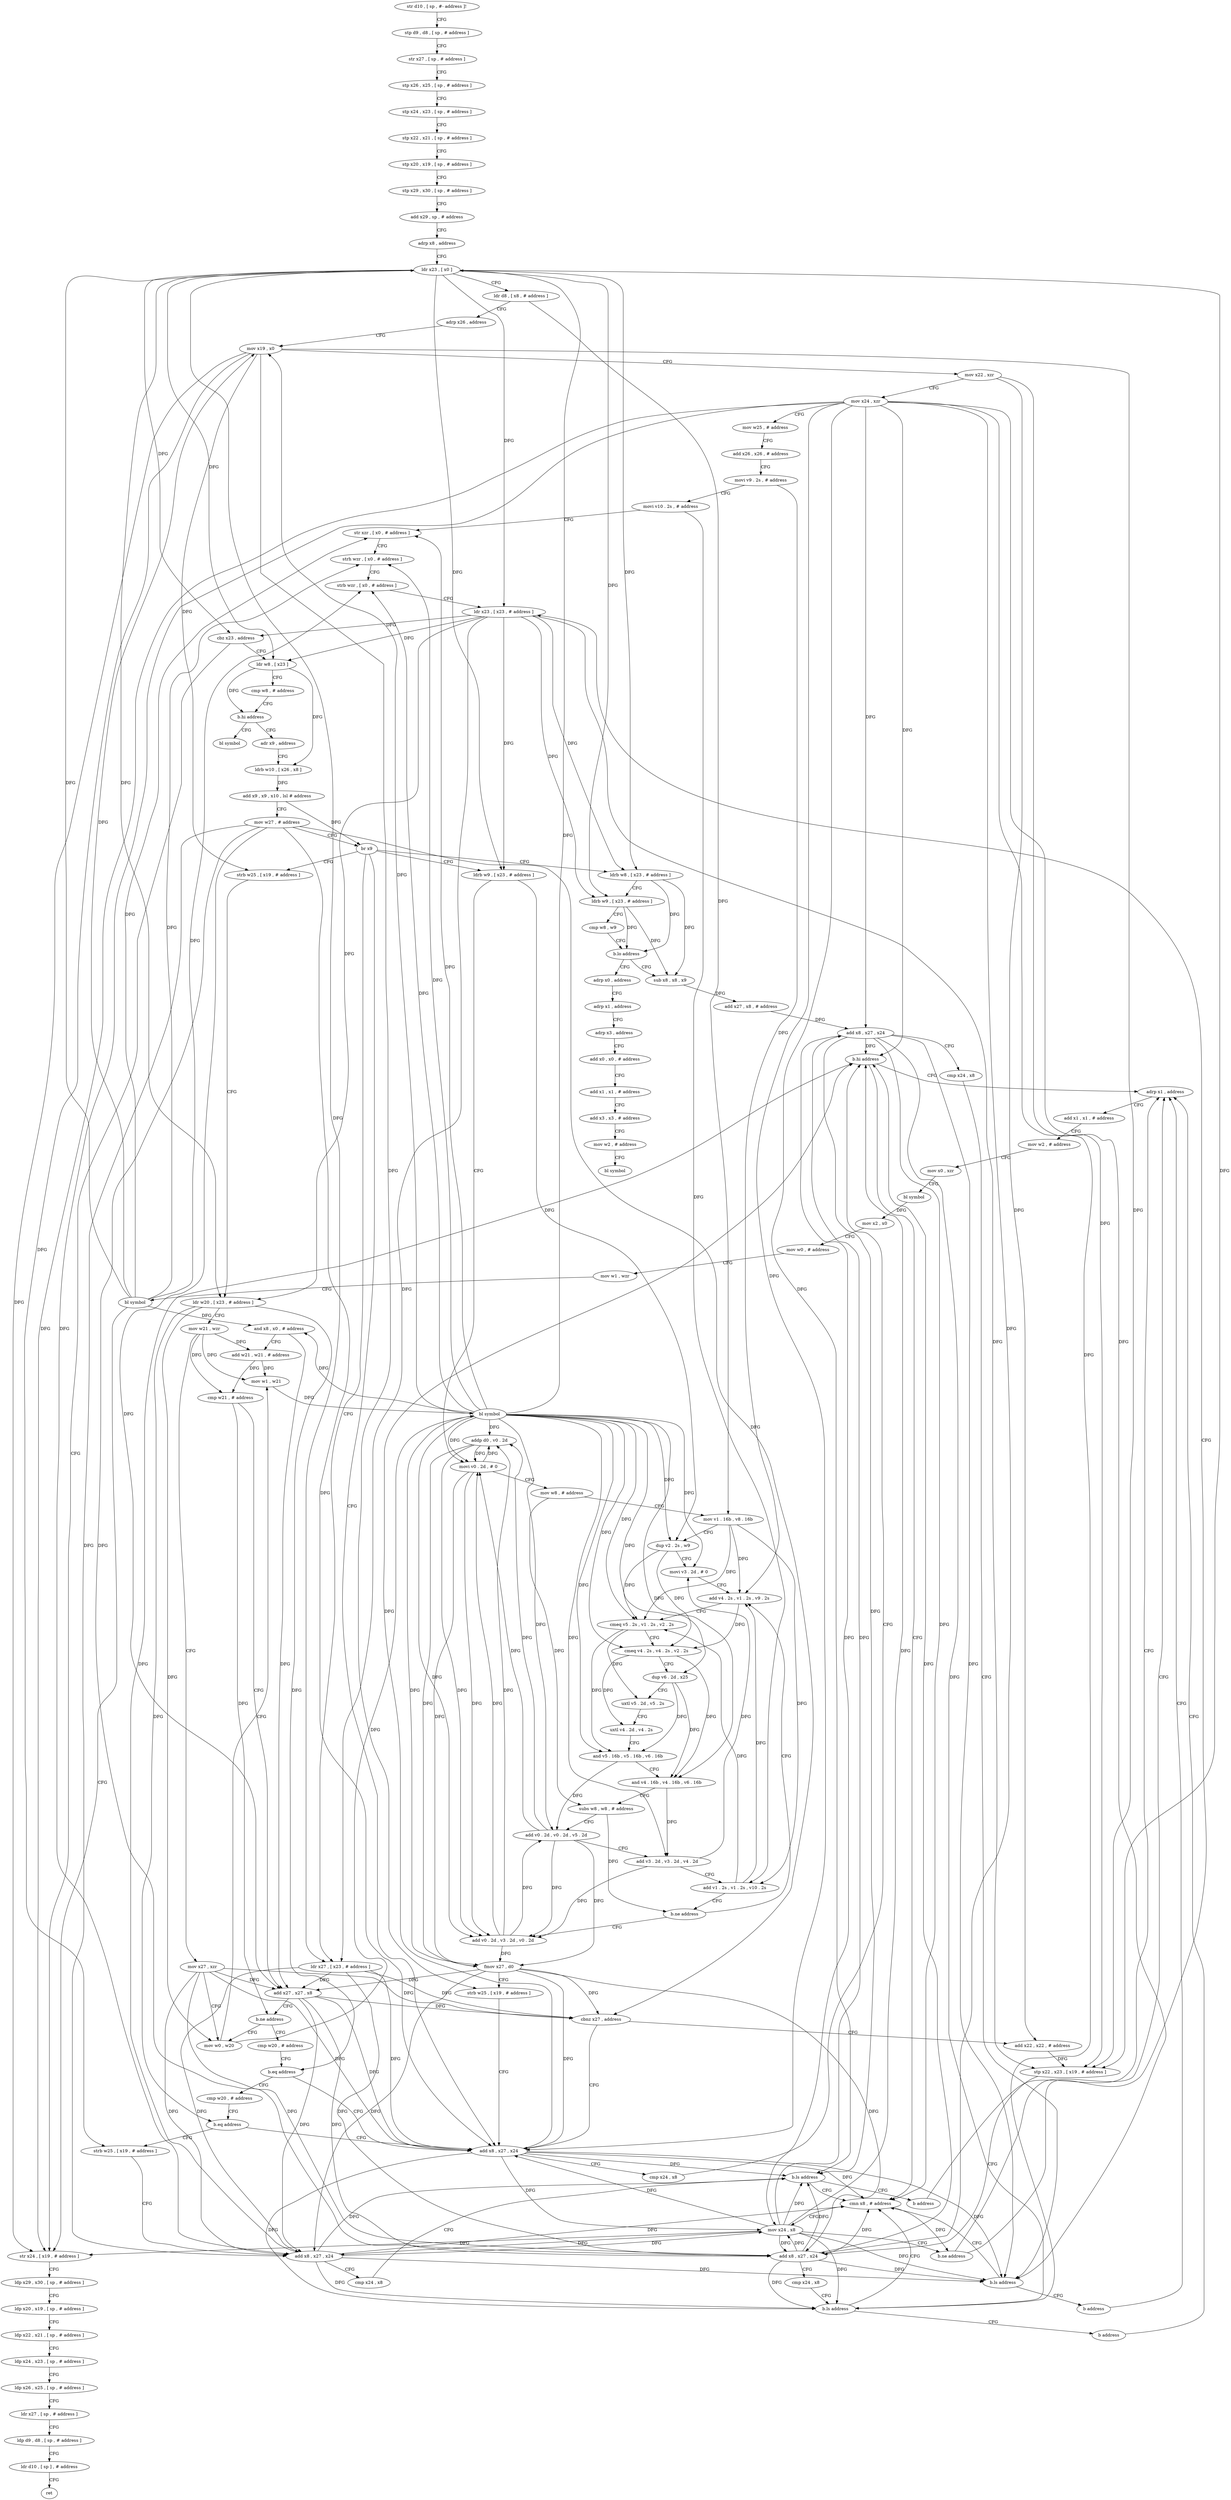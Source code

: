 digraph "func" {
"4209796" [label = "str d10 , [ sp , #- address ]!" ]
"4209800" [label = "stp d9 , d8 , [ sp , # address ]" ]
"4209804" [label = "str x27 , [ sp , # address ]" ]
"4209808" [label = "stp x26 , x25 , [ sp , # address ]" ]
"4209812" [label = "stp x24 , x23 , [ sp , # address ]" ]
"4209816" [label = "stp x22 , x21 , [ sp , # address ]" ]
"4209820" [label = "stp x20 , x19 , [ sp , # address ]" ]
"4209824" [label = "stp x29 , x30 , [ sp , # address ]" ]
"4209828" [label = "add x29 , sp , # address" ]
"4209832" [label = "adrp x8 , address" ]
"4209836" [label = "ldr x23 , [ x0 ]" ]
"4209840" [label = "ldr d8 , [ x8 , # address ]" ]
"4209844" [label = "adrp x26 , address" ]
"4209848" [label = "mov x19 , x0" ]
"4209852" [label = "mov x22 , xzr" ]
"4209856" [label = "mov x24 , xzr" ]
"4209860" [label = "mov w25 , # address" ]
"4209864" [label = "add x26 , x26 , # address" ]
"4209868" [label = "movi v9 . 2s , # address" ]
"4209872" [label = "movi v10 . 2s , # address" ]
"4209876" [label = "str xzr , [ x0 , # address ]" ]
"4209880" [label = "strh wzr , [ x0 , # address ]" ]
"4209884" [label = "strb wzr , [ x0 , # address ]" ]
"4209888" [label = "ldr x23 , [ x23 , # address ]" ]
"4210236" [label = "str x24 , [ x19 , # address ]" ]
"4210240" [label = "ldp x29 , x30 , [ sp , # address ]" ]
"4210244" [label = "ldp x20 , x19 , [ sp , # address ]" ]
"4210248" [label = "ldp x22 , x21 , [ sp , # address ]" ]
"4210252" [label = "ldp x24 , x23 , [ sp , # address ]" ]
"4210256" [label = "ldp x26 , x25 , [ sp , # address ]" ]
"4210260" [label = "ldr x27 , [ sp , # address ]" ]
"4210264" [label = "ldp d9 , d8 , [ sp , # address ]" ]
"4210268" [label = "ldr d10 , [ sp ] , # address" ]
"4210272" [label = "ret" ]
"4209896" [label = "ldr w8 , [ x23 ]" ]
"4209900" [label = "cmp w8 , # address" ]
"4209904" [label = "b.hi address" ]
"4210276" [label = "bl symbol" ]
"4209908" [label = "adr x9 , address" ]
"4209912" [label = "ldrb w10 , [ x26 , x8 ]" ]
"4209916" [label = "add x9 , x9 , x10 , lsl # address" ]
"4209920" [label = "mov w27 , # address" ]
"4209924" [label = "br x9" ]
"4209928" [label = "ldrb w8 , [ x23 , # address ]" ]
"4209968" [label = "ldr x27 , [ x23 , # address ]" ]
"4210000" [label = "strb w25 , [ x19 , # address ]" ]
"4210084" [label = "ldrb w9 , [ x23 , # address ]" ]
"4210176" [label = "add x8 , x27 , x24" ]
"4209932" [label = "ldrb w9 , [ x23 , # address ]" ]
"4209936" [label = "cmp w8 , w9" ]
"4209940" [label = "b.lo address" ]
"4210280" [label = "adrp x0 , address" ]
"4209944" [label = "sub x8 , x8 , x9" ]
"4209972" [label = "cbnz x27 , address" ]
"4209976" [label = "add x22 , x22 , # address" ]
"4210004" [label = "ldr w20 , [ x23 , # address ]" ]
"4210008" [label = "mov w21 , wzr" ]
"4210012" [label = "mov x27 , xzr" ]
"4210016" [label = "mov w0 , w20" ]
"4210088" [label = "movi v0 . 2d , # 0" ]
"4210092" [label = "mov w8 , # address" ]
"4210096" [label = "mov v1 . 16b , v8 . 16b" ]
"4210100" [label = "dup v2 . 2s , w9" ]
"4210104" [label = "movi v3 . 2d , # 0" ]
"4210108" [label = "add v4 . 2s , v1 . 2s , v9 . 2s" ]
"4210180" [label = "cmp x24 , x8" ]
"4210184" [label = "b.hi address" ]
"4210200" [label = "adrp x1 , address" ]
"4210188" [label = "cmn x8 , # address" ]
"4210284" [label = "adrp x1 , address" ]
"4210288" [label = "adrp x3 , address" ]
"4210292" [label = "add x0 , x0 , # address" ]
"4210296" [label = "add x1 , x1 , # address" ]
"4210300" [label = "add x3 , x3 , # address" ]
"4210304" [label = "mov w2 , # address" ]
"4210308" [label = "bl symbol" ]
"4209948" [label = "add x27 , x8 , # address" ]
"4209952" [label = "add x8 , x27 , x24" ]
"4209956" [label = "cmp x24 , x8" ]
"4209960" [label = "b.ls address" ]
"4209964" [label = "b address" ]
"4209980" [label = "stp x22 , x23 , [ x19 , # address ]" ]
"4209984" [label = "add x8 , x27 , x24" ]
"4209988" [label = "cmp x24 , x8" ]
"4209992" [label = "b.ls address" ]
"4209996" [label = "b address" ]
"4210020" [label = "mov w1 , w21" ]
"4210024" [label = "bl symbol" ]
"4210028" [label = "and x8 , x0 , # address" ]
"4210032" [label = "add w21 , w21 , # address" ]
"4210036" [label = "cmp w21 , # address" ]
"4210040" [label = "add x27 , x27 , x8" ]
"4210044" [label = "b.ne address" ]
"4210048" [label = "cmp w20 , # address" ]
"4210052" [label = "b.eq address" ]
"4210056" [label = "cmp w20 , # address" ]
"4210112" [label = "cmeq v5 . 2s , v1 . 2s , v2 . 2s" ]
"4210116" [label = "cmeq v4 . 2s , v4 . 2s , v2 . 2s" ]
"4210120" [label = "dup v6 . 2d , x25" ]
"4210124" [label = "uxtl v5 . 2d , v5 . 2s" ]
"4210128" [label = "uxtl v4 . 2d , v4 . 2s" ]
"4210132" [label = "and v5 . 16b , v5 . 16b , v6 . 16b" ]
"4210136" [label = "and v4 . 16b , v4 . 16b , v6 . 16b" ]
"4210140" [label = "subs w8 , w8 , # address" ]
"4210144" [label = "add v0 . 2d , v0 . 2d , v5 . 2d" ]
"4210148" [label = "add v3 . 2d , v3 . 2d , v4 . 2d" ]
"4210152" [label = "add v1 . 2s , v1 . 2s , v10 . 2s" ]
"4210156" [label = "b.ne address" ]
"4210160" [label = "add v0 . 2d , v3 . 2d , v0 . 2d" ]
"4210164" [label = "addp d0 , v0 . 2d" ]
"4210168" [label = "fmov x27 , d0" ]
"4210172" [label = "strb w25 , [ x19 , # address ]" ]
"4210204" [label = "add x1 , x1 , # address" ]
"4210208" [label = "mov w2 , # address" ]
"4210212" [label = "mov x0 , xzr" ]
"4210216" [label = "bl symbol" ]
"4210220" [label = "mov x2 , x0" ]
"4210224" [label = "mov w0 , # address" ]
"4210228" [label = "mov w1 , wzr" ]
"4210232" [label = "bl symbol" ]
"4210192" [label = "mov x24 , x8" ]
"4210196" [label = "b.ne address" ]
"4210060" [label = "b.eq address" ]
"4210064" [label = "strb w25 , [ x19 , # address ]" ]
"4209892" [label = "cbz x23 , address" ]
"4210068" [label = "add x8 , x27 , x24" ]
"4210072" [label = "cmp x24 , x8" ]
"4210076" [label = "b.ls address" ]
"4210080" [label = "b address" ]
"4209796" -> "4209800" [ label = "CFG" ]
"4209800" -> "4209804" [ label = "CFG" ]
"4209804" -> "4209808" [ label = "CFG" ]
"4209808" -> "4209812" [ label = "CFG" ]
"4209812" -> "4209816" [ label = "CFG" ]
"4209816" -> "4209820" [ label = "CFG" ]
"4209820" -> "4209824" [ label = "CFG" ]
"4209824" -> "4209828" [ label = "CFG" ]
"4209828" -> "4209832" [ label = "CFG" ]
"4209832" -> "4209836" [ label = "CFG" ]
"4209836" -> "4209840" [ label = "CFG" ]
"4209836" -> "4209888" [ label = "DFG" ]
"4209836" -> "4209892" [ label = "DFG" ]
"4209836" -> "4209896" [ label = "DFG" ]
"4209836" -> "4209928" [ label = "DFG" ]
"4209836" -> "4209932" [ label = "DFG" ]
"4209836" -> "4209968" [ label = "DFG" ]
"4209836" -> "4210004" [ label = "DFG" ]
"4209836" -> "4210084" [ label = "DFG" ]
"4209836" -> "4209980" [ label = "DFG" ]
"4209840" -> "4209844" [ label = "CFG" ]
"4209840" -> "4210096" [ label = "DFG" ]
"4209844" -> "4209848" [ label = "CFG" ]
"4209848" -> "4209852" [ label = "CFG" ]
"4209848" -> "4210236" [ label = "DFG" ]
"4209848" -> "4210000" [ label = "DFG" ]
"4209848" -> "4209980" [ label = "DFG" ]
"4209848" -> "4210172" [ label = "DFG" ]
"4209848" -> "4210064" [ label = "DFG" ]
"4209852" -> "4209856" [ label = "CFG" ]
"4209852" -> "4209976" [ label = "DFG" ]
"4209852" -> "4209980" [ label = "DFG" ]
"4209856" -> "4209860" [ label = "CFG" ]
"4209856" -> "4210236" [ label = "DFG" ]
"4209856" -> "4210176" [ label = "DFG" ]
"4209856" -> "4210184" [ label = "DFG" ]
"4209856" -> "4209952" [ label = "DFG" ]
"4209856" -> "4209960" [ label = "DFG" ]
"4209856" -> "4209984" [ label = "DFG" ]
"4209856" -> "4209992" [ label = "DFG" ]
"4209856" -> "4210068" [ label = "DFG" ]
"4209856" -> "4210076" [ label = "DFG" ]
"4209860" -> "4209864" [ label = "CFG" ]
"4209864" -> "4209868" [ label = "CFG" ]
"4209868" -> "4209872" [ label = "CFG" ]
"4209868" -> "4210108" [ label = "DFG" ]
"4209872" -> "4209876" [ label = "CFG" ]
"4209872" -> "4210152" [ label = "DFG" ]
"4209876" -> "4209880" [ label = "CFG" ]
"4209880" -> "4209884" [ label = "CFG" ]
"4209884" -> "4209888" [ label = "CFG" ]
"4209888" -> "4209892" [ label = "DFG" ]
"4209888" -> "4209896" [ label = "DFG" ]
"4209888" -> "4209928" [ label = "DFG" ]
"4209888" -> "4209932" [ label = "DFG" ]
"4209888" -> "4209968" [ label = "DFG" ]
"4209888" -> "4210004" [ label = "DFG" ]
"4209888" -> "4210084" [ label = "DFG" ]
"4209888" -> "4209980" [ label = "DFG" ]
"4210236" -> "4210240" [ label = "CFG" ]
"4210240" -> "4210244" [ label = "CFG" ]
"4210244" -> "4210248" [ label = "CFG" ]
"4210248" -> "4210252" [ label = "CFG" ]
"4210252" -> "4210256" [ label = "CFG" ]
"4210256" -> "4210260" [ label = "CFG" ]
"4210260" -> "4210264" [ label = "CFG" ]
"4210264" -> "4210268" [ label = "CFG" ]
"4210268" -> "4210272" [ label = "CFG" ]
"4209896" -> "4209900" [ label = "CFG" ]
"4209896" -> "4209904" [ label = "DFG" ]
"4209896" -> "4209912" [ label = "DFG" ]
"4209900" -> "4209904" [ label = "CFG" ]
"4209904" -> "4210276" [ label = "CFG" ]
"4209904" -> "4209908" [ label = "CFG" ]
"4209908" -> "4209912" [ label = "CFG" ]
"4209912" -> "4209916" [ label = "DFG" ]
"4209916" -> "4209920" [ label = "CFG" ]
"4209916" -> "4209924" [ label = "DFG" ]
"4209920" -> "4209924" [ label = "CFG" ]
"4209920" -> "4209972" [ label = "DFG" ]
"4209920" -> "4210176" [ label = "DFG" ]
"4209920" -> "4209984" [ label = "DFG" ]
"4209920" -> "4210040" [ label = "DFG" ]
"4209920" -> "4210068" [ label = "DFG" ]
"4209924" -> "4209928" [ label = "CFG" ]
"4209924" -> "4209968" [ label = "CFG" ]
"4209924" -> "4210000" [ label = "CFG" ]
"4209924" -> "4210084" [ label = "CFG" ]
"4209924" -> "4210176" [ label = "CFG" ]
"4209928" -> "4209932" [ label = "CFG" ]
"4209928" -> "4209940" [ label = "DFG" ]
"4209928" -> "4209944" [ label = "DFG" ]
"4209968" -> "4209972" [ label = "DFG" ]
"4209968" -> "4210176" [ label = "DFG" ]
"4209968" -> "4209984" [ label = "DFG" ]
"4209968" -> "4210040" [ label = "DFG" ]
"4209968" -> "4210068" [ label = "DFG" ]
"4210000" -> "4210004" [ label = "CFG" ]
"4210084" -> "4210088" [ label = "CFG" ]
"4210084" -> "4210100" [ label = "DFG" ]
"4210176" -> "4210180" [ label = "CFG" ]
"4210176" -> "4210184" [ label = "DFG" ]
"4210176" -> "4209960" [ label = "DFG" ]
"4210176" -> "4209992" [ label = "DFG" ]
"4210176" -> "4210188" [ label = "DFG" ]
"4210176" -> "4210192" [ label = "DFG" ]
"4210176" -> "4210076" [ label = "DFG" ]
"4209932" -> "4209936" [ label = "CFG" ]
"4209932" -> "4209940" [ label = "DFG" ]
"4209932" -> "4209944" [ label = "DFG" ]
"4209936" -> "4209940" [ label = "CFG" ]
"4209940" -> "4210280" [ label = "CFG" ]
"4209940" -> "4209944" [ label = "CFG" ]
"4210280" -> "4210284" [ label = "CFG" ]
"4209944" -> "4209948" [ label = "DFG" ]
"4209972" -> "4210176" [ label = "CFG" ]
"4209972" -> "4209976" [ label = "CFG" ]
"4209976" -> "4209980" [ label = "DFG" ]
"4210004" -> "4210008" [ label = "CFG" ]
"4210004" -> "4210016" [ label = "DFG" ]
"4210004" -> "4210052" [ label = "DFG" ]
"4210004" -> "4210060" [ label = "DFG" ]
"4210008" -> "4210012" [ label = "CFG" ]
"4210008" -> "4210020" [ label = "DFG" ]
"4210008" -> "4210032" [ label = "DFG" ]
"4210008" -> "4210036" [ label = "DFG" ]
"4210012" -> "4210016" [ label = "CFG" ]
"4210012" -> "4209972" [ label = "DFG" ]
"4210012" -> "4210176" [ label = "DFG" ]
"4210012" -> "4209984" [ label = "DFG" ]
"4210012" -> "4210040" [ label = "DFG" ]
"4210012" -> "4210068" [ label = "DFG" ]
"4210016" -> "4210020" [ label = "CFG" ]
"4210016" -> "4210024" [ label = "DFG" ]
"4210088" -> "4210092" [ label = "CFG" ]
"4210088" -> "4210160" [ label = "DFG" ]
"4210088" -> "4210164" [ label = "DFG" ]
"4210088" -> "4210168" [ label = "DFG" ]
"4210092" -> "4210096" [ label = "CFG" ]
"4210092" -> "4210140" [ label = "DFG" ]
"4210096" -> "4210100" [ label = "CFG" ]
"4210096" -> "4210108" [ label = "DFG" ]
"4210096" -> "4210112" [ label = "DFG" ]
"4210096" -> "4210152" [ label = "DFG" ]
"4210100" -> "4210104" [ label = "CFG" ]
"4210100" -> "4210112" [ label = "DFG" ]
"4210100" -> "4210116" [ label = "DFG" ]
"4210104" -> "4210108" [ label = "CFG" ]
"4210108" -> "4210112" [ label = "CFG" ]
"4210108" -> "4210116" [ label = "DFG" ]
"4210180" -> "4210184" [ label = "CFG" ]
"4210184" -> "4210200" [ label = "CFG" ]
"4210184" -> "4210188" [ label = "CFG" ]
"4210200" -> "4210204" [ label = "CFG" ]
"4210188" -> "4210192" [ label = "CFG" ]
"4210188" -> "4210196" [ label = "DFG" ]
"4210284" -> "4210288" [ label = "CFG" ]
"4210288" -> "4210292" [ label = "CFG" ]
"4210292" -> "4210296" [ label = "CFG" ]
"4210296" -> "4210300" [ label = "CFG" ]
"4210300" -> "4210304" [ label = "CFG" ]
"4210304" -> "4210308" [ label = "CFG" ]
"4209948" -> "4209952" [ label = "DFG" ]
"4209952" -> "4209956" [ label = "CFG" ]
"4209952" -> "4210184" [ label = "DFG" ]
"4209952" -> "4209960" [ label = "DFG" ]
"4209952" -> "4209992" [ label = "DFG" ]
"4209952" -> "4210188" [ label = "DFG" ]
"4209952" -> "4210192" [ label = "DFG" ]
"4209952" -> "4210076" [ label = "DFG" ]
"4209956" -> "4209960" [ label = "CFG" ]
"4209960" -> "4210188" [ label = "CFG" ]
"4209960" -> "4209964" [ label = "CFG" ]
"4209964" -> "4210200" [ label = "CFG" ]
"4209980" -> "4209984" [ label = "CFG" ]
"4209984" -> "4209988" [ label = "CFG" ]
"4209984" -> "4210184" [ label = "DFG" ]
"4209984" -> "4209960" [ label = "DFG" ]
"4209984" -> "4209992" [ label = "DFG" ]
"4209984" -> "4210188" [ label = "DFG" ]
"4209984" -> "4210192" [ label = "DFG" ]
"4209984" -> "4210076" [ label = "DFG" ]
"4209988" -> "4209992" [ label = "CFG" ]
"4209992" -> "4210188" [ label = "CFG" ]
"4209992" -> "4209996" [ label = "CFG" ]
"4209996" -> "4210200" [ label = "CFG" ]
"4210020" -> "4210024" [ label = "DFG" ]
"4210024" -> "4210028" [ label = "DFG" ]
"4210024" -> "4209836" [ label = "DFG" ]
"4210024" -> "4209848" [ label = "DFG" ]
"4210024" -> "4209876" [ label = "DFG" ]
"4210024" -> "4209880" [ label = "DFG" ]
"4210024" -> "4209884" [ label = "DFG" ]
"4210024" -> "4210088" [ label = "DFG" ]
"4210024" -> "4210104" [ label = "DFG" ]
"4210024" -> "4210144" [ label = "DFG" ]
"4210024" -> "4210160" [ label = "DFG" ]
"4210024" -> "4210164" [ label = "DFG" ]
"4210024" -> "4210168" [ label = "DFG" ]
"4210024" -> "4210100" [ label = "DFG" ]
"4210024" -> "4210112" [ label = "DFG" ]
"4210024" -> "4210116" [ label = "DFG" ]
"4210024" -> "4210148" [ label = "DFG" ]
"4210024" -> "4210120" [ label = "DFG" ]
"4210024" -> "4210132" [ label = "DFG" ]
"4210024" -> "4210136" [ label = "DFG" ]
"4210028" -> "4210032" [ label = "CFG" ]
"4210028" -> "4210040" [ label = "DFG" ]
"4210032" -> "4210036" [ label = "DFG" ]
"4210032" -> "4210020" [ label = "DFG" ]
"4210036" -> "4210040" [ label = "CFG" ]
"4210036" -> "4210044" [ label = "DFG" ]
"4210040" -> "4210044" [ label = "CFG" ]
"4210040" -> "4209972" [ label = "DFG" ]
"4210040" -> "4210176" [ label = "DFG" ]
"4210040" -> "4209984" [ label = "DFG" ]
"4210040" -> "4210068" [ label = "DFG" ]
"4210044" -> "4210016" [ label = "CFG" ]
"4210044" -> "4210048" [ label = "CFG" ]
"4210048" -> "4210052" [ label = "CFG" ]
"4210052" -> "4210176" [ label = "CFG" ]
"4210052" -> "4210056" [ label = "CFG" ]
"4210056" -> "4210060" [ label = "CFG" ]
"4210112" -> "4210116" [ label = "CFG" ]
"4210112" -> "4210124" [ label = "DFG" ]
"4210112" -> "4210132" [ label = "DFG" ]
"4210116" -> "4210120" [ label = "CFG" ]
"4210116" -> "4210128" [ label = "DFG" ]
"4210116" -> "4210136" [ label = "DFG" ]
"4210120" -> "4210124" [ label = "CFG" ]
"4210120" -> "4210132" [ label = "DFG" ]
"4210120" -> "4210136" [ label = "DFG" ]
"4210124" -> "4210128" [ label = "CFG" ]
"4210128" -> "4210132" [ label = "CFG" ]
"4210132" -> "4210136" [ label = "CFG" ]
"4210132" -> "4210144" [ label = "DFG" ]
"4210136" -> "4210140" [ label = "CFG" ]
"4210136" -> "4210148" [ label = "DFG" ]
"4210140" -> "4210144" [ label = "CFG" ]
"4210140" -> "4210156" [ label = "DFG" ]
"4210144" -> "4210148" [ label = "CFG" ]
"4210144" -> "4210088" [ label = "DFG" ]
"4210144" -> "4210160" [ label = "DFG" ]
"4210144" -> "4210164" [ label = "DFG" ]
"4210144" -> "4210168" [ label = "DFG" ]
"4210148" -> "4210152" [ label = "CFG" ]
"4210148" -> "4210104" [ label = "DFG" ]
"4210148" -> "4210160" [ label = "DFG" ]
"4210152" -> "4210156" [ label = "CFG" ]
"4210152" -> "4210108" [ label = "DFG" ]
"4210152" -> "4210112" [ label = "DFG" ]
"4210156" -> "4210108" [ label = "CFG" ]
"4210156" -> "4210160" [ label = "CFG" ]
"4210160" -> "4210164" [ label = "DFG" ]
"4210160" -> "4210088" [ label = "DFG" ]
"4210160" -> "4210144" [ label = "DFG" ]
"4210160" -> "4210168" [ label = "DFG" ]
"4210164" -> "4210168" [ label = "DFG" ]
"4210164" -> "4210088" [ label = "DFG" ]
"4210164" -> "4210160" [ label = "DFG" ]
"4210168" -> "4210172" [ label = "CFG" ]
"4210168" -> "4209972" [ label = "DFG" ]
"4210168" -> "4210176" [ label = "DFG" ]
"4210168" -> "4209984" [ label = "DFG" ]
"4210168" -> "4210040" [ label = "DFG" ]
"4210168" -> "4210068" [ label = "DFG" ]
"4210172" -> "4210176" [ label = "CFG" ]
"4210204" -> "4210208" [ label = "CFG" ]
"4210208" -> "4210212" [ label = "CFG" ]
"4210212" -> "4210216" [ label = "CFG" ]
"4210216" -> "4210220" [ label = "DFG" ]
"4210220" -> "4210224" [ label = "CFG" ]
"4210224" -> "4210228" [ label = "CFG" ]
"4210228" -> "4210232" [ label = "CFG" ]
"4210232" -> "4210236" [ label = "CFG" ]
"4210232" -> "4209836" [ label = "DFG" ]
"4210232" -> "4209848" [ label = "DFG" ]
"4210232" -> "4209876" [ label = "DFG" ]
"4210232" -> "4209880" [ label = "DFG" ]
"4210232" -> "4209884" [ label = "DFG" ]
"4210232" -> "4210028" [ label = "DFG" ]
"4210192" -> "4210196" [ label = "CFG" ]
"4210192" -> "4210236" [ label = "DFG" ]
"4210192" -> "4210176" [ label = "DFG" ]
"4210192" -> "4209952" [ label = "DFG" ]
"4210192" -> "4209984" [ label = "DFG" ]
"4210192" -> "4210184" [ label = "DFG" ]
"4210192" -> "4209960" [ label = "DFG" ]
"4210192" -> "4209992" [ label = "DFG" ]
"4210192" -> "4210068" [ label = "DFG" ]
"4210192" -> "4210076" [ label = "DFG" ]
"4210196" -> "4209888" [ label = "CFG" ]
"4210196" -> "4210200" [ label = "CFG" ]
"4210060" -> "4210176" [ label = "CFG" ]
"4210060" -> "4210064" [ label = "CFG" ]
"4210064" -> "4210068" [ label = "CFG" ]
"4209892" -> "4210236" [ label = "CFG" ]
"4209892" -> "4209896" [ label = "CFG" ]
"4210068" -> "4210072" [ label = "CFG" ]
"4210068" -> "4210184" [ label = "DFG" ]
"4210068" -> "4209960" [ label = "DFG" ]
"4210068" -> "4209992" [ label = "DFG" ]
"4210068" -> "4210188" [ label = "DFG" ]
"4210068" -> "4210192" [ label = "DFG" ]
"4210068" -> "4210076" [ label = "DFG" ]
"4210072" -> "4210076" [ label = "CFG" ]
"4210076" -> "4210188" [ label = "CFG" ]
"4210076" -> "4210080" [ label = "CFG" ]
"4210080" -> "4210200" [ label = "CFG" ]
}
